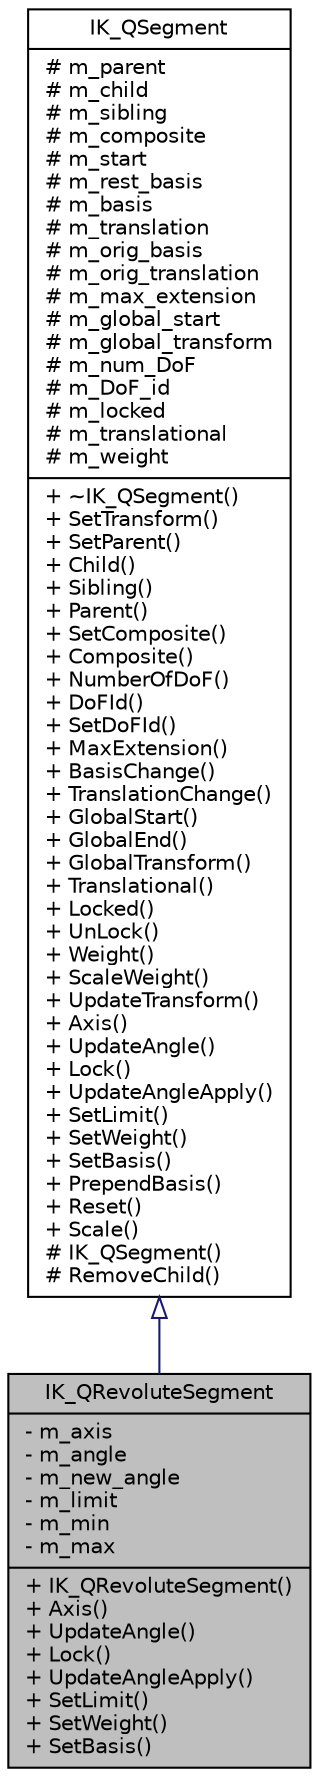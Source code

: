 digraph G
{
  edge [fontname="Helvetica",fontsize="10",labelfontname="Helvetica",labelfontsize="10"];
  node [fontname="Helvetica",fontsize="10",shape=record];
  Node1 [label="{IK_QRevoluteSegment\n|- m_axis\l- m_angle\l- m_new_angle\l- m_limit\l- m_min\l- m_max\l|+ IK_QRevoluteSegment()\l+ Axis()\l+ UpdateAngle()\l+ Lock()\l+ UpdateAngleApply()\l+ SetLimit()\l+ SetWeight()\l+ SetBasis()\l}",height=0.2,width=0.4,color="black", fillcolor="grey75", style="filled" fontcolor="black"];
  Node2 -> Node1 [dir=back,color="midnightblue",fontsize="10",style="solid",arrowtail="empty",fontname="Helvetica"];
  Node2 [label="{IK_QSegment\n|# m_parent\l# m_child\l# m_sibling\l# m_composite\l# m_start\l# m_rest_basis\l# m_basis\l# m_translation\l# m_orig_basis\l# m_orig_translation\l# m_max_extension\l# m_global_start\l# m_global_transform\l# m_num_DoF\l# m_DoF_id\l# m_locked\l# m_translational\l# m_weight\l|+ ~IK_QSegment()\l+ SetTransform()\l+ SetParent()\l+ Child()\l+ Sibling()\l+ Parent()\l+ SetComposite()\l+ Composite()\l+ NumberOfDoF()\l+ DoFId()\l+ SetDoFId()\l+ MaxExtension()\l+ BasisChange()\l+ TranslationChange()\l+ GlobalStart()\l+ GlobalEnd()\l+ GlobalTransform()\l+ Translational()\l+ Locked()\l+ UnLock()\l+ Weight()\l+ ScaleWeight()\l+ UpdateTransform()\l+ Axis()\l+ UpdateAngle()\l+ Lock()\l+ UpdateAngleApply()\l+ SetLimit()\l+ SetWeight()\l+ SetBasis()\l+ PrependBasis()\l+ Reset()\l+ Scale()\l# IK_QSegment()\l# RemoveChild()\l}",height=0.2,width=0.4,color="black", fillcolor="white", style="filled",URL="$d6/de5/classIK__QSegment.html"];
}

